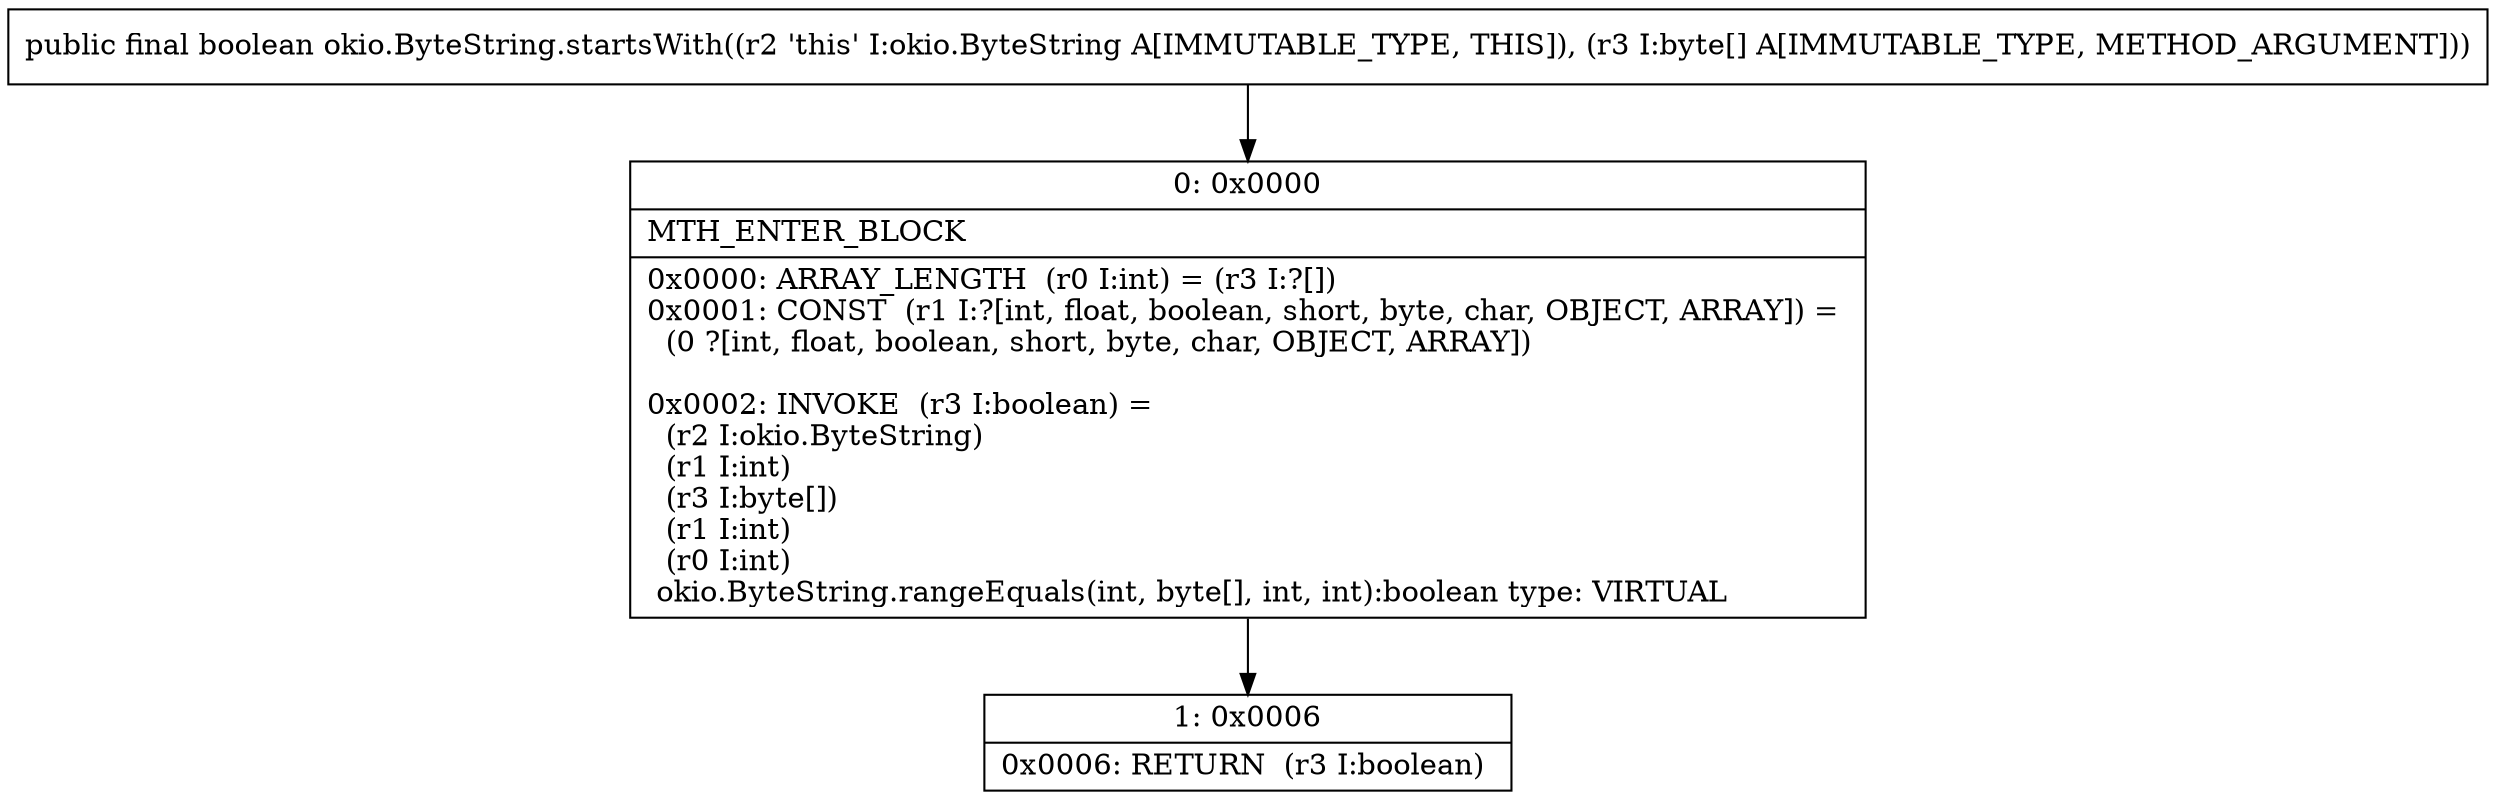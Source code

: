digraph "CFG forokio.ByteString.startsWith([B)Z" {
Node_0 [shape=record,label="{0\:\ 0x0000|MTH_ENTER_BLOCK\l|0x0000: ARRAY_LENGTH  (r0 I:int) = (r3 I:?[]) \l0x0001: CONST  (r1 I:?[int, float, boolean, short, byte, char, OBJECT, ARRAY]) = \l  (0 ?[int, float, boolean, short, byte, char, OBJECT, ARRAY])\l \l0x0002: INVOKE  (r3 I:boolean) = \l  (r2 I:okio.ByteString)\l  (r1 I:int)\l  (r3 I:byte[])\l  (r1 I:int)\l  (r0 I:int)\l okio.ByteString.rangeEquals(int, byte[], int, int):boolean type: VIRTUAL \l}"];
Node_1 [shape=record,label="{1\:\ 0x0006|0x0006: RETURN  (r3 I:boolean) \l}"];
MethodNode[shape=record,label="{public final boolean okio.ByteString.startsWith((r2 'this' I:okio.ByteString A[IMMUTABLE_TYPE, THIS]), (r3 I:byte[] A[IMMUTABLE_TYPE, METHOD_ARGUMENT])) }"];
MethodNode -> Node_0;
Node_0 -> Node_1;
}


